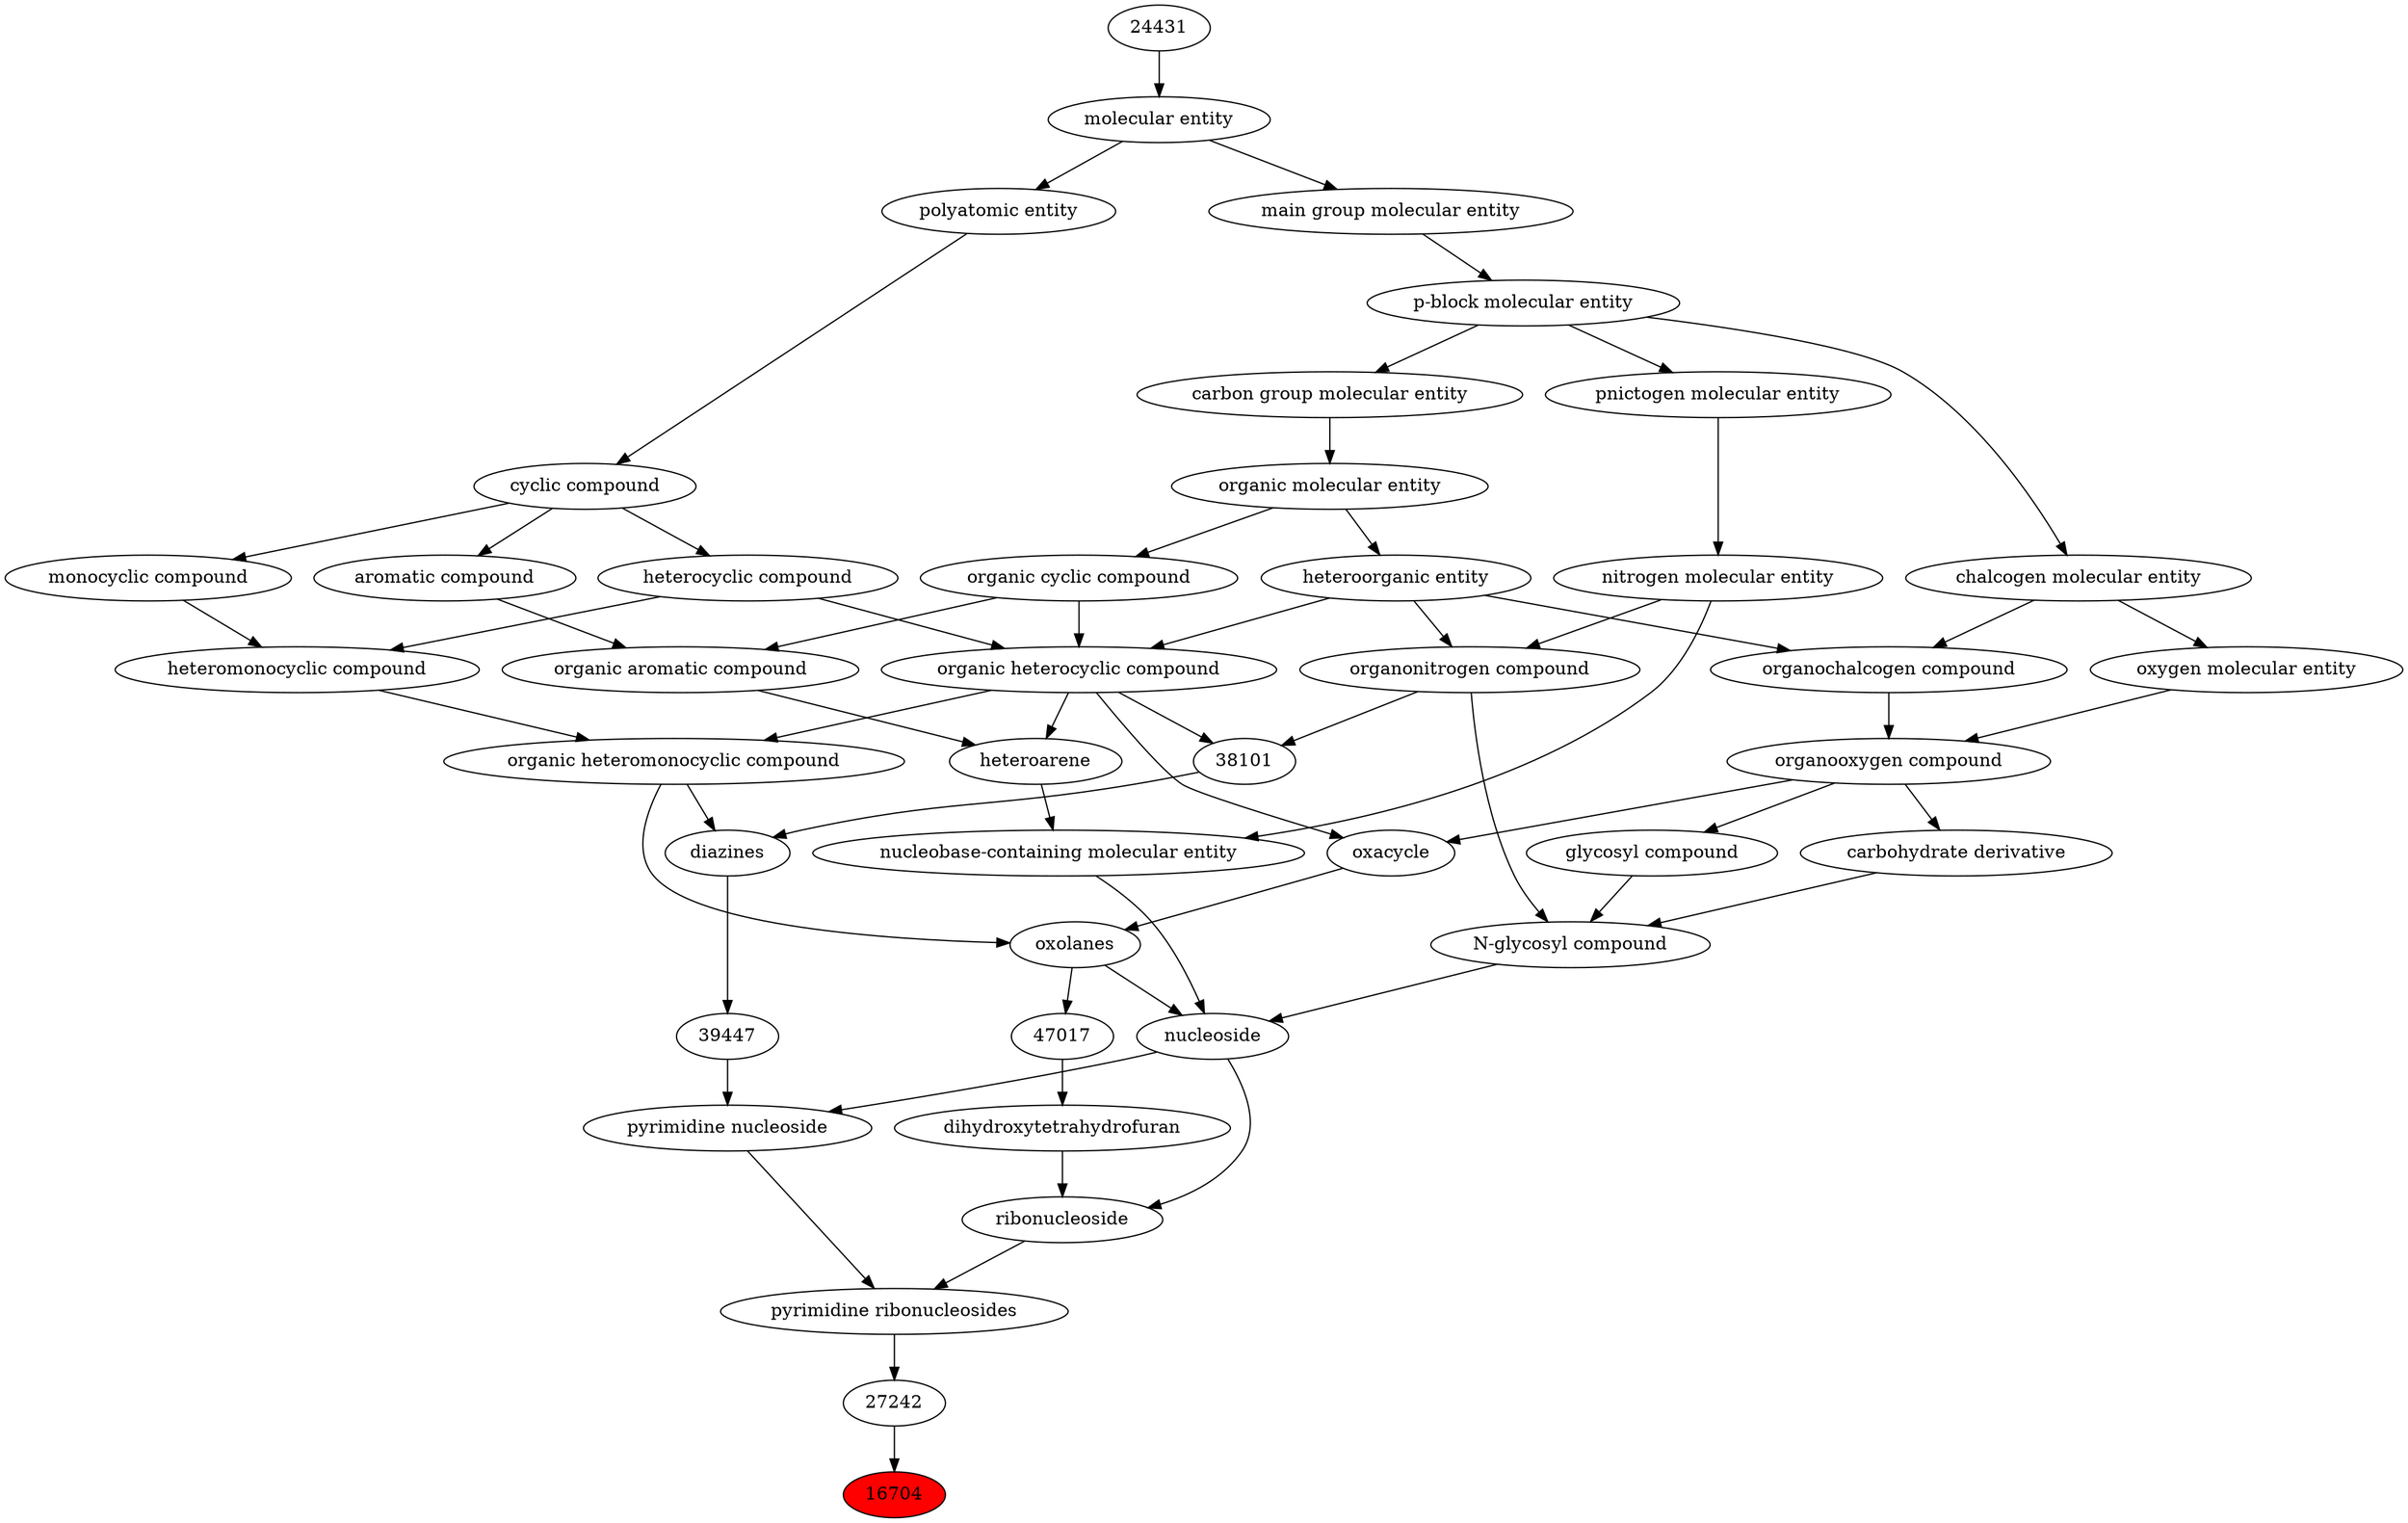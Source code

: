 digraph tree{ 
16704 [label="16704" fillcolor=red style=filled]
27242 -> 16704
27242 [label="27242"]
39446 -> 27242
39446 [label="pyrimidine ribonucleosides"]
26440 -> 39446
18254 -> 39446
26440 [label="pyrimidine nucleoside"]
39447 -> 26440
33838 -> 26440
18254 [label="ribonucleoside"]
47019 -> 18254
33838 -> 18254
39447 [label="39447"]
38313 -> 39447
33838 [label="nucleoside"]
21731 -> 33838
26912 -> 33838
61120 -> 33838
47019 [label="dihydroxytetrahydrofuran"]
47017 -> 47019
38313 [label="diazines"]
25693 -> 38313
38101 -> 38313
21731 [label="N-glycosyl compound"]
35352 -> 21731
63161 -> 21731
63299 -> 21731
26912 [label="oxolanes"]
25693 -> 26912
38104 -> 26912
61120 [label="nucleobase-containing molecular entity"]
33833 -> 61120
51143 -> 61120
47017 [label="47017"]
26912 -> 47017
25693 [label="organic heteromonocyclic compound"]
33670 -> 25693
24532 -> 25693
38101 [label="38101"]
24532 -> 38101
35352 -> 38101
35352 [label="organonitrogen compound"]
51143 -> 35352
33285 -> 35352
63161 [label="glycosyl compound"]
36963 -> 63161
63299 [label="carbohydrate derivative"]
36963 -> 63299
38104 [label="oxacycle"]
24532 -> 38104
36963 -> 38104
33833 [label="heteroarene"]
33659 -> 33833
24532 -> 33833
51143 [label="nitrogen molecular entity"]
33302 -> 51143
33670 [label="heteromonocyclic compound"]
5686 -> 33670
33661 -> 33670
24532 [label="organic heterocyclic compound"]
33285 -> 24532
33832 -> 24532
5686 -> 24532
33285 [label="heteroorganic entity"]
50860 -> 33285
36963 [label="organooxygen compound"]
36962 -> 36963
25806 -> 36963
33659 [label="organic aromatic compound"]
33832 -> 33659
33655 -> 33659
33302 [label="pnictogen molecular entity"]
33675 -> 33302
5686 [label="heterocyclic compound"]
33595 -> 5686
33661 [label="monocyclic compound"]
33595 -> 33661
33832 [label="organic cyclic compound"]
50860 -> 33832
50860 [label="organic molecular entity"]
33582 -> 50860
36962 [label="organochalcogen compound"]
33285 -> 36962
33304 -> 36962
25806 [label="oxygen molecular entity"]
33304 -> 25806
33655 [label="aromatic compound"]
33595 -> 33655
33675 [label="p-block molecular entity"]
33579 -> 33675
33595 [label="cyclic compound"]
36357 -> 33595
33582 [label="carbon group molecular entity"]
33675 -> 33582
33304 [label="chalcogen molecular entity"]
33675 -> 33304
33579 [label="main group molecular entity"]
23367 -> 33579
36357 [label="polyatomic entity"]
23367 -> 36357
23367 [label="molecular entity"]
24431 -> 23367
24431 [label="24431"]
}
